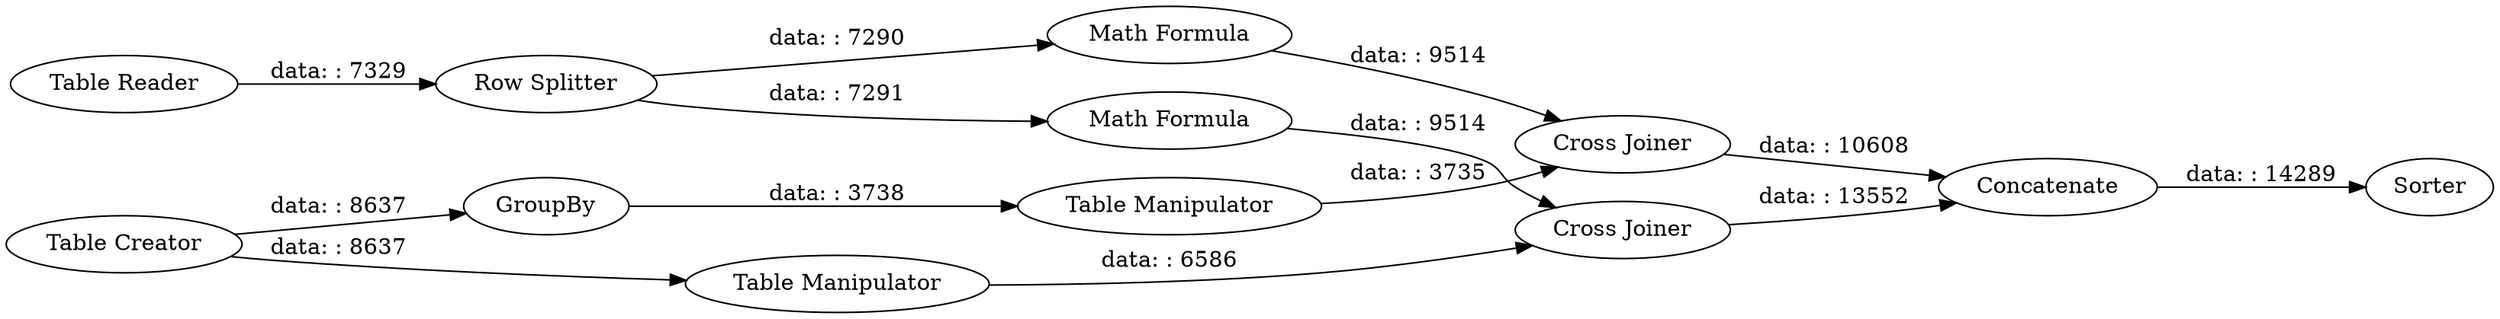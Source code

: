digraph {
	"7164358610704181334_10" [label="Cross Joiner"]
	"7164358610704181334_7" [label="Math Formula"]
	"7164358610704181334_12" [label=Concatenate]
	"7164358610704181334_14" [label="Table Manipulator"]
	"7164358610704181334_6" [label="Cross Joiner"]
	"7164358610704181334_8" [label=GroupBy]
	"7164358610704181334_11" [label="Table Manipulator"]
	"7164358610704181334_4" [label="Math Formula"]
	"7164358610704181334_5" [label="Table Creator"]
	"7164358610704181334_1" [label="Table Reader"]
	"7164358610704181334_13" [label=Sorter]
	"7164358610704181334_2" [label="Row Splitter"]
	"7164358610704181334_14" -> "7164358610704181334_6" [label="data: : 6586"]
	"7164358610704181334_8" -> "7164358610704181334_11" [label="data: : 3738"]
	"7164358610704181334_7" -> "7164358610704181334_10" [label="data: : 9514"]
	"7164358610704181334_6" -> "7164358610704181334_12" [label="data: : 13552"]
	"7164358610704181334_2" -> "7164358610704181334_4" [label="data: : 7291"]
	"7164358610704181334_4" -> "7164358610704181334_6" [label="data: : 9514"]
	"7164358610704181334_5" -> "7164358610704181334_8" [label="data: : 8637"]
	"7164358610704181334_1" -> "7164358610704181334_2" [label="data: : 7329"]
	"7164358610704181334_2" -> "7164358610704181334_7" [label="data: : 7290"]
	"7164358610704181334_12" -> "7164358610704181334_13" [label="data: : 14289"]
	"7164358610704181334_10" -> "7164358610704181334_12" [label="data: : 10608"]
	"7164358610704181334_5" -> "7164358610704181334_14" [label="data: : 8637"]
	"7164358610704181334_11" -> "7164358610704181334_10" [label="data: : 3735"]
	rankdir=LR
}
